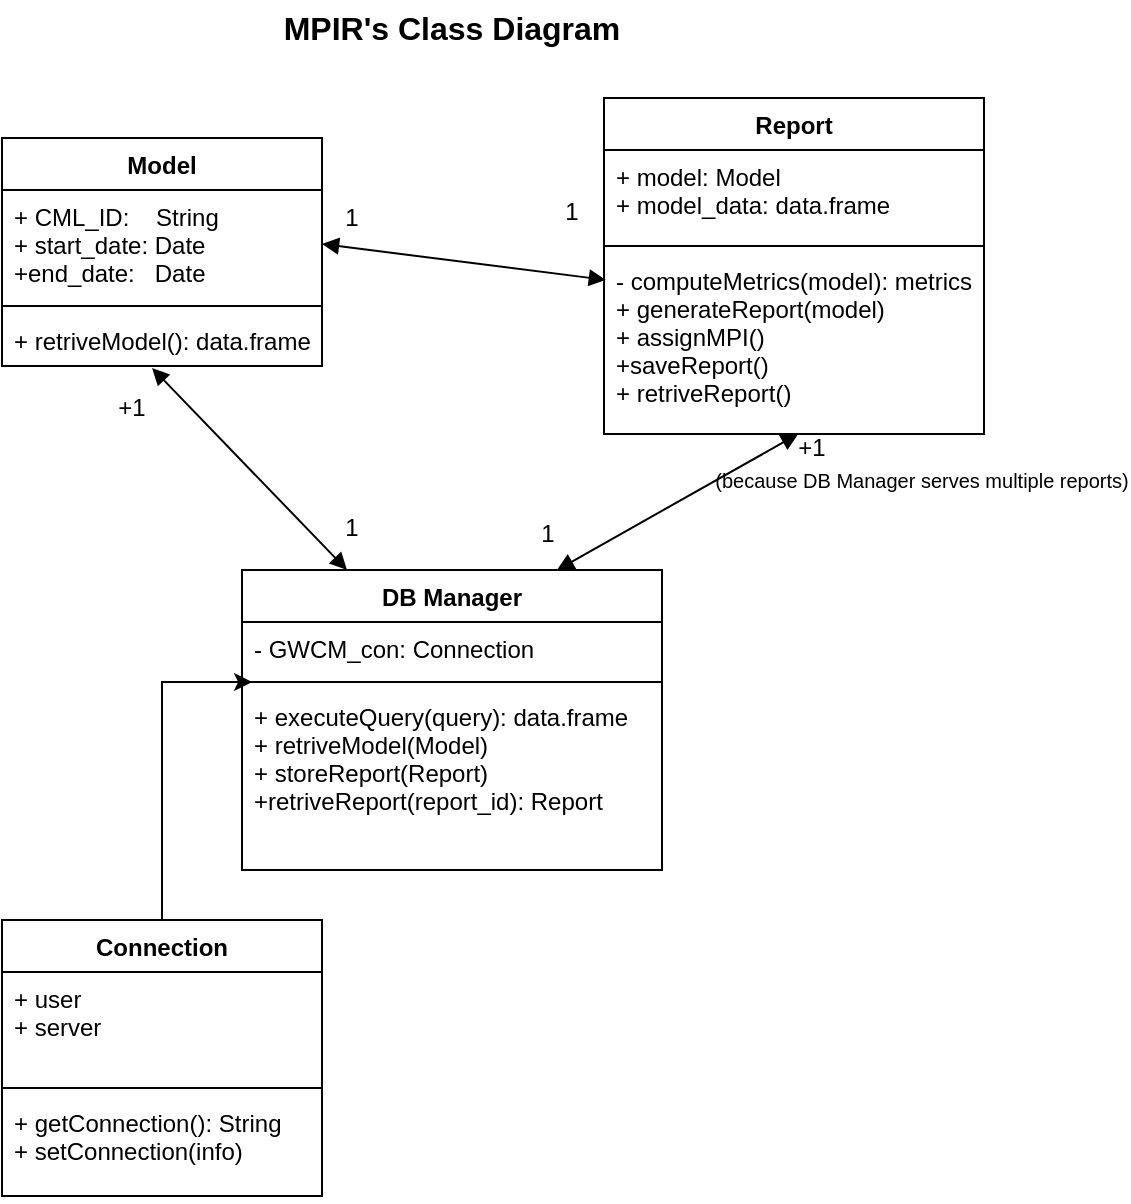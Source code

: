 <mxfile version="10.5.2" type="github"><diagram id="QW6IOjLLeBV_Fp2YoerF" name="Page-1"><mxGraphModel dx="918" dy="648" grid="1" gridSize="10" guides="1" tooltips="1" connect="1" arrows="1" fold="1" page="1" pageScale="1" pageWidth="827" pageHeight="1169" math="0" shadow="0"><root><mxCell id="0"/><mxCell id="1" parent="0"/><mxCell id="h6s7ZnvhDJazrf4CnJ4x-1" value="Model" style="swimlane;fontStyle=1;align=center;verticalAlign=top;childLayout=stackLayout;horizontal=1;startSize=26;horizontalStack=0;resizeParent=1;resizeParentMax=0;resizeLast=0;collapsible=1;marginBottom=0;" parent="1" vertex="1"><mxGeometry x="140" y="89" width="160" height="114" as="geometry"><mxRectangle x="130" y="120" width="70" height="26" as="alternateBounds"/></mxGeometry></mxCell><mxCell id="h6s7ZnvhDJazrf4CnJ4x-2" value="+ CML_ID:    String&#10;+ start_date: Date &#10;+end_date:   Date&#10;" style="text;strokeColor=none;fillColor=none;align=left;verticalAlign=top;spacingLeft=4;spacingRight=4;overflow=hidden;rotatable=0;points=[[0,0.5],[1,0.5]];portConstraint=eastwest;" parent="h6s7ZnvhDJazrf4CnJ4x-1" vertex="1"><mxGeometry y="26" width="160" height="54" as="geometry"/></mxCell><mxCell id="h6s7ZnvhDJazrf4CnJ4x-3" value="" style="line;strokeWidth=1;fillColor=none;align=left;verticalAlign=middle;spacingTop=-1;spacingLeft=3;spacingRight=3;rotatable=0;labelPosition=right;points=[];portConstraint=eastwest;" parent="h6s7ZnvhDJazrf4CnJ4x-1" vertex="1"><mxGeometry y="80" width="160" height="8" as="geometry"/></mxCell><mxCell id="h6s7ZnvhDJazrf4CnJ4x-4" value="+ retriveModel(): data.frame" style="text;strokeColor=none;fillColor=none;align=left;verticalAlign=top;spacingLeft=4;spacingRight=4;overflow=hidden;rotatable=0;points=[[0,0.5],[1,0.5]];portConstraint=eastwest;" parent="h6s7ZnvhDJazrf4CnJ4x-1" vertex="1"><mxGeometry y="88" width="160" height="26" as="geometry"/></mxCell><mxCell id="h6s7ZnvhDJazrf4CnJ4x-5" value="DB Manager" style="swimlane;fontStyle=1;align=center;verticalAlign=top;childLayout=stackLayout;horizontal=1;startSize=26;horizontalStack=0;resizeParent=1;resizeParentMax=0;resizeLast=0;collapsible=1;marginBottom=0;" parent="1" vertex="1"><mxGeometry x="260" y="305" width="210" height="150" as="geometry"/></mxCell><mxCell id="h6s7ZnvhDJazrf4CnJ4x-6" value="- GWCM_con: Connection" style="text;strokeColor=none;fillColor=none;align=left;verticalAlign=top;spacingLeft=4;spacingRight=4;overflow=hidden;rotatable=0;points=[[0,0.5],[1,0.5]];portConstraint=eastwest;" parent="h6s7ZnvhDJazrf4CnJ4x-5" vertex="1"><mxGeometry y="26" width="210" height="26" as="geometry"/></mxCell><mxCell id="h6s7ZnvhDJazrf4CnJ4x-7" value="" style="line;strokeWidth=1;fillColor=none;align=left;verticalAlign=middle;spacingTop=-1;spacingLeft=3;spacingRight=3;rotatable=0;labelPosition=right;points=[];portConstraint=eastwest;" parent="h6s7ZnvhDJazrf4CnJ4x-5" vertex="1"><mxGeometry y="52" width="210" height="8" as="geometry"/></mxCell><mxCell id="h6s7ZnvhDJazrf4CnJ4x-9" style="edgeStyle=orthogonalEdgeStyle;rounded=0;orthogonalLoop=1;jettySize=auto;html=1;exitX=1;exitY=0.5;exitDx=0;exitDy=0;" parent="h6s7ZnvhDJazrf4CnJ4x-5" source="h6s7ZnvhDJazrf4CnJ4x-6" target="h6s7ZnvhDJazrf4CnJ4x-6" edge="1"><mxGeometry relative="1" as="geometry"/></mxCell><mxCell id="h6s7ZnvhDJazrf4CnJ4x-8" value="+ executeQuery(query): data.frame&#10;+ retriveModel(Model)&#10;+ storeReport(Report)&#10;+retriveReport(report_id): Report&#10;" style="text;strokeColor=none;fillColor=none;align=left;verticalAlign=top;spacingLeft=4;spacingRight=4;overflow=hidden;rotatable=0;points=[[0,0.5],[1,0.5]];portConstraint=eastwest;" parent="h6s7ZnvhDJazrf4CnJ4x-5" vertex="1"><mxGeometry y="60" width="210" height="90" as="geometry"/></mxCell><mxCell id="h6s7ZnvhDJazrf4CnJ4x-18" value="Report" style="swimlane;fontStyle=1;align=center;verticalAlign=top;childLayout=stackLayout;horizontal=1;startSize=26;horizontalStack=0;resizeParent=1;resizeParentMax=0;resizeLast=0;collapsible=1;marginBottom=0;" parent="1" vertex="1"><mxGeometry x="441" y="69" width="190" height="168" as="geometry"/></mxCell><mxCell id="h6s7ZnvhDJazrf4CnJ4x-19" value="+ model: Model&#10;+ model_data: data.frame&#10;" style="text;strokeColor=none;fillColor=none;align=left;verticalAlign=top;spacingLeft=4;spacingRight=4;overflow=hidden;rotatable=0;points=[[0,0.5],[1,0.5]];portConstraint=eastwest;" parent="h6s7ZnvhDJazrf4CnJ4x-18" vertex="1"><mxGeometry y="26" width="190" height="44" as="geometry"/></mxCell><mxCell id="h6s7ZnvhDJazrf4CnJ4x-20" value="" style="line;strokeWidth=1;fillColor=none;align=left;verticalAlign=middle;spacingTop=-1;spacingLeft=3;spacingRight=3;rotatable=0;labelPosition=right;points=[];portConstraint=eastwest;" parent="h6s7ZnvhDJazrf4CnJ4x-18" vertex="1"><mxGeometry y="70" width="190" height="8" as="geometry"/></mxCell><mxCell id="h6s7ZnvhDJazrf4CnJ4x-21" style="edgeStyle=orthogonalEdgeStyle;rounded=0;orthogonalLoop=1;jettySize=auto;html=1;exitX=1;exitY=0.5;exitDx=0;exitDy=0;" parent="h6s7ZnvhDJazrf4CnJ4x-18" source="h6s7ZnvhDJazrf4CnJ4x-19" target="h6s7ZnvhDJazrf4CnJ4x-19" edge="1"><mxGeometry relative="1" as="geometry"/></mxCell><mxCell id="h6s7ZnvhDJazrf4CnJ4x-22" value="- computeMetrics(model): metrics&#10;+ generateReport(model)&#10;+ assignMPI()&#10;+saveReport()&#10;+ retriveReport()" style="text;strokeColor=none;fillColor=none;align=left;verticalAlign=top;spacingLeft=4;spacingRight=4;overflow=hidden;rotatable=0;points=[[0,0.5],[1,0.5]];portConstraint=eastwest;" parent="h6s7ZnvhDJazrf4CnJ4x-18" vertex="1"><mxGeometry y="78" width="190" height="90" as="geometry"/></mxCell><mxCell id="h6s7ZnvhDJazrf4CnJ4x-35" value="" style="endArrow=block;startArrow=block;endFill=1;startFill=1;html=1;strokeColor=#000000;exitX=0.469;exitY=1.038;exitDx=0;exitDy=0;exitPerimeter=0;entryX=0.25;entryY=0;entryDx=0;entryDy=0;" parent="1" source="h6s7ZnvhDJazrf4CnJ4x-4" target="h6s7ZnvhDJazrf4CnJ4x-5" edge="1"><mxGeometry width="160" relative="1" as="geometry"><mxPoint x="140" y="480" as="sourcePoint"/><mxPoint x="300" y="480" as="targetPoint"/></mxGeometry></mxCell><mxCell id="h6s7ZnvhDJazrf4CnJ4x-36" value="" style="endArrow=block;startArrow=block;endFill=1;startFill=1;html=1;strokeColor=#000000;exitX=1;exitY=0.5;exitDx=0;exitDy=0;entryX=0.005;entryY=0.144;entryDx=0;entryDy=0;entryPerimeter=0;" parent="1" source="h6s7ZnvhDJazrf4CnJ4x-2" target="h6s7ZnvhDJazrf4CnJ4x-22" edge="1"><mxGeometry width="160" relative="1" as="geometry"><mxPoint x="310" y="250" as="sourcePoint"/><mxPoint x="470" y="250" as="targetPoint"/></mxGeometry></mxCell><mxCell id="h6s7ZnvhDJazrf4CnJ4x-37" value="" style="endArrow=block;startArrow=block;endFill=1;startFill=1;html=1;strokeColor=#000000;entryX=0.511;entryY=1;entryDx=0;entryDy=0;entryPerimeter=0;exitX=0.75;exitY=0;exitDx=0;exitDy=0;" parent="1" source="h6s7ZnvhDJazrf4CnJ4x-5" target="h6s7ZnvhDJazrf4CnJ4x-22" edge="1"><mxGeometry width="160" relative="1" as="geometry"><mxPoint x="410" y="270" as="sourcePoint"/><mxPoint x="570" y="270" as="targetPoint"/></mxGeometry></mxCell><mxCell id="h6s7ZnvhDJazrf4CnJ4x-38" value="1" style="text;align=center;fontStyle=0;verticalAlign=middle;spacingLeft=3;spacingRight=3;strokeColor=none;rotatable=0;points=[[0,0.5],[1,0.5]];portConstraint=eastwest;" parent="1" vertex="1"><mxGeometry x="300" y="115" width="30" height="26" as="geometry"/></mxCell><mxCell id="h6s7ZnvhDJazrf4CnJ4x-39" value="1" style="text;align=center;fontStyle=0;verticalAlign=middle;spacingLeft=3;spacingRight=3;strokeColor=none;rotatable=0;points=[[0,0.5],[1,0.5]];portConstraint=eastwest;" parent="1" vertex="1"><mxGeometry x="410" y="112" width="30" height="26" as="geometry"/></mxCell><mxCell id="h6s7ZnvhDJazrf4CnJ4x-40" value="+1" style="text;align=center;fontStyle=0;verticalAlign=middle;spacingLeft=3;spacingRight=3;strokeColor=none;rotatable=0;points=[[0,0.5],[1,0.5]];portConstraint=eastwest;" parent="1" vertex="1"><mxGeometry x="530" y="230" width="30" height="26" as="geometry"/></mxCell><mxCell id="h6s7ZnvhDJazrf4CnJ4x-41" value="1" style="text;align=center;fontStyle=0;verticalAlign=middle;spacingLeft=3;spacingRight=3;strokeColor=none;rotatable=0;points=[[0,0.5],[1,0.5]];portConstraint=eastwest;" parent="1" vertex="1"><mxGeometry x="398" y="273" width="30" height="26" as="geometry"/></mxCell><mxCell id="h6s7ZnvhDJazrf4CnJ4x-42" value="1" style="text;align=center;fontStyle=0;verticalAlign=middle;spacingLeft=3;spacingRight=3;strokeColor=none;rotatable=0;points=[[0,0.5],[1,0.5]];portConstraint=eastwest;" parent="1" vertex="1"><mxGeometry x="300" y="270" width="30" height="26" as="geometry"/></mxCell><mxCell id="h6s7ZnvhDJazrf4CnJ4x-43" value="+1" style="text;align=center;fontStyle=0;verticalAlign=middle;spacingLeft=3;spacingRight=3;strokeColor=none;rotatable=0;points=[[0,0.5],[1,0.5]];portConstraint=eastwest;" parent="1" vertex="1"><mxGeometry x="190" y="210" width="30" height="26" as="geometry"/></mxCell><mxCell id="h6s7ZnvhDJazrf4CnJ4x-45" value="(because DB Manager serves multiple reports)" style="text;align=center;fontStyle=0;verticalAlign=middle;spacingLeft=3;spacingRight=3;strokeColor=none;rotatable=0;points=[[0,0.5],[1,0.5]];portConstraint=eastwest;fontSize=10;" parent="1" vertex="1"><mxGeometry x="560" y="249" width="80" height="22" as="geometry"/></mxCell><mxCell id="LvSNBtDxnV1m-owJ1_QF-1" value="MPIR's Class Diagram" style="text;align=center;fontStyle=1;verticalAlign=middle;spacingLeft=3;spacingRight=3;strokeColor=none;rotatable=0;points=[[0,0.5],[1,0.5]];portConstraint=eastwest;fontSize=16;" parent="1" vertex="1"><mxGeometry x="325" y="20" width="80" height="26" as="geometry"/></mxCell><mxCell id="zBcAbqOssr3-cidL12cL-6" style="edgeStyle=orthogonalEdgeStyle;rounded=0;orthogonalLoop=1;jettySize=auto;html=1;exitX=0.5;exitY=0;exitDx=0;exitDy=0;entryX=0.024;entryY=0.5;entryDx=0;entryDy=0;entryPerimeter=0;" edge="1" parent="1" source="zBcAbqOssr3-cidL12cL-2" target="h6s7ZnvhDJazrf4CnJ4x-7"><mxGeometry relative="1" as="geometry"/></mxCell><mxCell id="zBcAbqOssr3-cidL12cL-2" value="Connection" style="swimlane;fontStyle=1;align=center;verticalAlign=top;childLayout=stackLayout;horizontal=1;startSize=26;horizontalStack=0;resizeParent=1;resizeParentMax=0;resizeLast=0;collapsible=1;marginBottom=0;" vertex="1" parent="1"><mxGeometry x="140" y="480" width="160" height="138" as="geometry"/></mxCell><mxCell id="zBcAbqOssr3-cidL12cL-3" value="+ user&#10;+ server&#10;" style="text;strokeColor=none;fillColor=none;align=left;verticalAlign=top;spacingLeft=4;spacingRight=4;overflow=hidden;rotatable=0;points=[[0,0.5],[1,0.5]];portConstraint=eastwest;" vertex="1" parent="zBcAbqOssr3-cidL12cL-2"><mxGeometry y="26" width="160" height="54" as="geometry"/></mxCell><mxCell id="zBcAbqOssr3-cidL12cL-4" value="" style="line;strokeWidth=1;fillColor=none;align=left;verticalAlign=middle;spacingTop=-1;spacingLeft=3;spacingRight=3;rotatable=0;labelPosition=right;points=[];portConstraint=eastwest;" vertex="1" parent="zBcAbqOssr3-cidL12cL-2"><mxGeometry y="80" width="160" height="8" as="geometry"/></mxCell><mxCell id="zBcAbqOssr3-cidL12cL-5" value="+ getConnection(): String&#10;+ setConnection(info)&#10;" style="text;strokeColor=none;fillColor=none;align=left;verticalAlign=top;spacingLeft=4;spacingRight=4;overflow=hidden;rotatable=0;points=[[0,0.5],[1,0.5]];portConstraint=eastwest;" vertex="1" parent="zBcAbqOssr3-cidL12cL-2"><mxGeometry y="88" width="160" height="50" as="geometry"/></mxCell></root></mxGraphModel></diagram></mxfile>